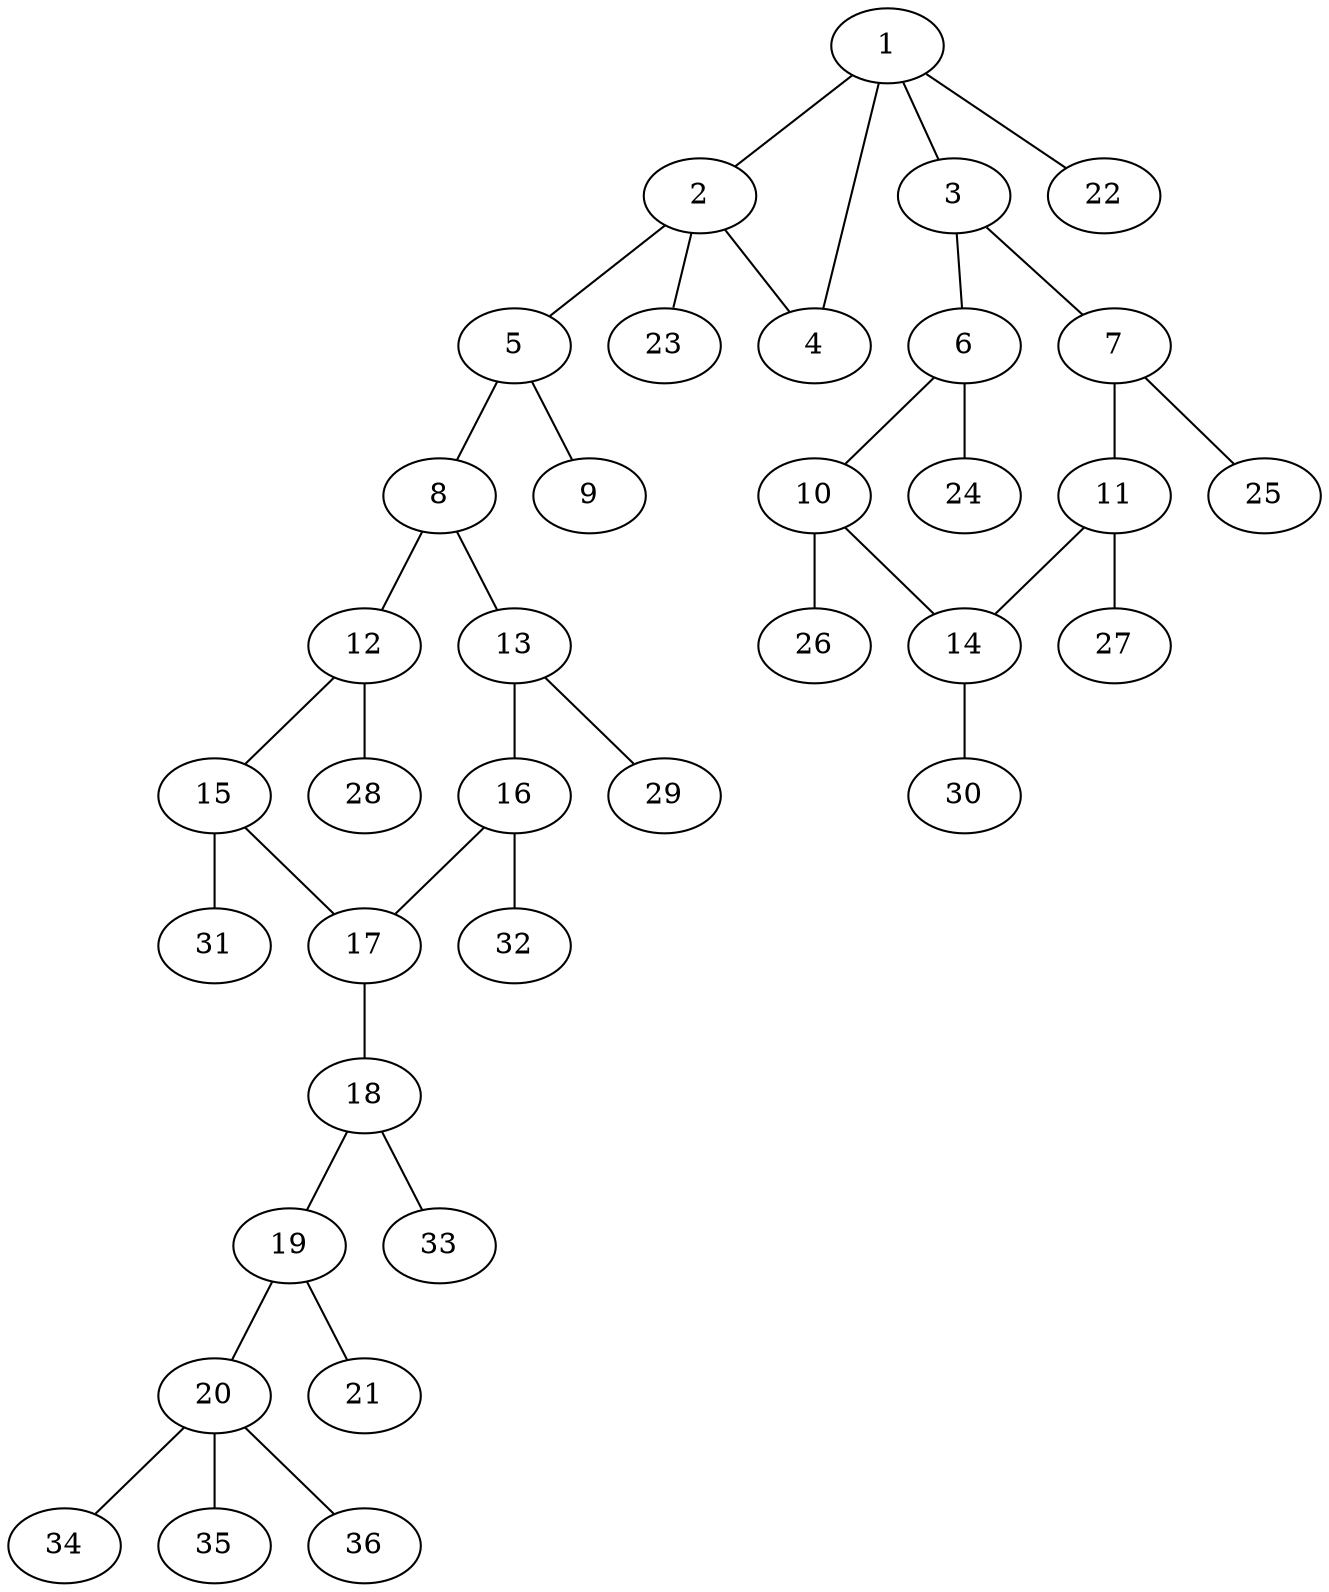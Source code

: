 graph molecule_114 {
	1	 [chem=C];
	2	 [chem=C];
	1 -- 2	 [valence=1];
	3	 [chem=C];
	1 -- 3	 [valence=1];
	4	 [chem=O];
	1 -- 4	 [valence=1];
	22	 [chem=H];
	1 -- 22	 [valence=1];
	2 -- 4	 [valence=1];
	5	 [chem=C];
	2 -- 5	 [valence=1];
	23	 [chem=H];
	2 -- 23	 [valence=1];
	6	 [chem=C];
	3 -- 6	 [valence=1];
	7	 [chem=C];
	3 -- 7	 [valence=2];
	8	 [chem=C];
	5 -- 8	 [valence=1];
	9	 [chem=O];
	5 -- 9	 [valence=2];
	10	 [chem=C];
	6 -- 10	 [valence=2];
	24	 [chem=H];
	6 -- 24	 [valence=1];
	11	 [chem=C];
	7 -- 11	 [valence=1];
	25	 [chem=H];
	7 -- 25	 [valence=1];
	12	 [chem=C];
	8 -- 12	 [valence=1];
	13	 [chem=C];
	8 -- 13	 [valence=2];
	14	 [chem=C];
	10 -- 14	 [valence=1];
	26	 [chem=H];
	10 -- 26	 [valence=1];
	11 -- 14	 [valence=2];
	27	 [chem=H];
	11 -- 27	 [valence=1];
	15	 [chem=C];
	12 -- 15	 [valence=2];
	28	 [chem=H];
	12 -- 28	 [valence=1];
	16	 [chem=C];
	13 -- 16	 [valence=1];
	29	 [chem=H];
	13 -- 29	 [valence=1];
	30	 [chem=H];
	14 -- 30	 [valence=1];
	17	 [chem=C];
	15 -- 17	 [valence=1];
	31	 [chem=H];
	15 -- 31	 [valence=1];
	16 -- 17	 [valence=2];
	32	 [chem=H];
	16 -- 32	 [valence=1];
	18	 [chem=N];
	17 -- 18	 [valence=1];
	19	 [chem=C];
	18 -- 19	 [valence=1];
	33	 [chem=H];
	18 -- 33	 [valence=1];
	20	 [chem=C];
	19 -- 20	 [valence=1];
	21	 [chem=O];
	19 -- 21	 [valence=2];
	34	 [chem=H];
	20 -- 34	 [valence=1];
	35	 [chem=H];
	20 -- 35	 [valence=1];
	36	 [chem=H];
	20 -- 36	 [valence=1];
}
